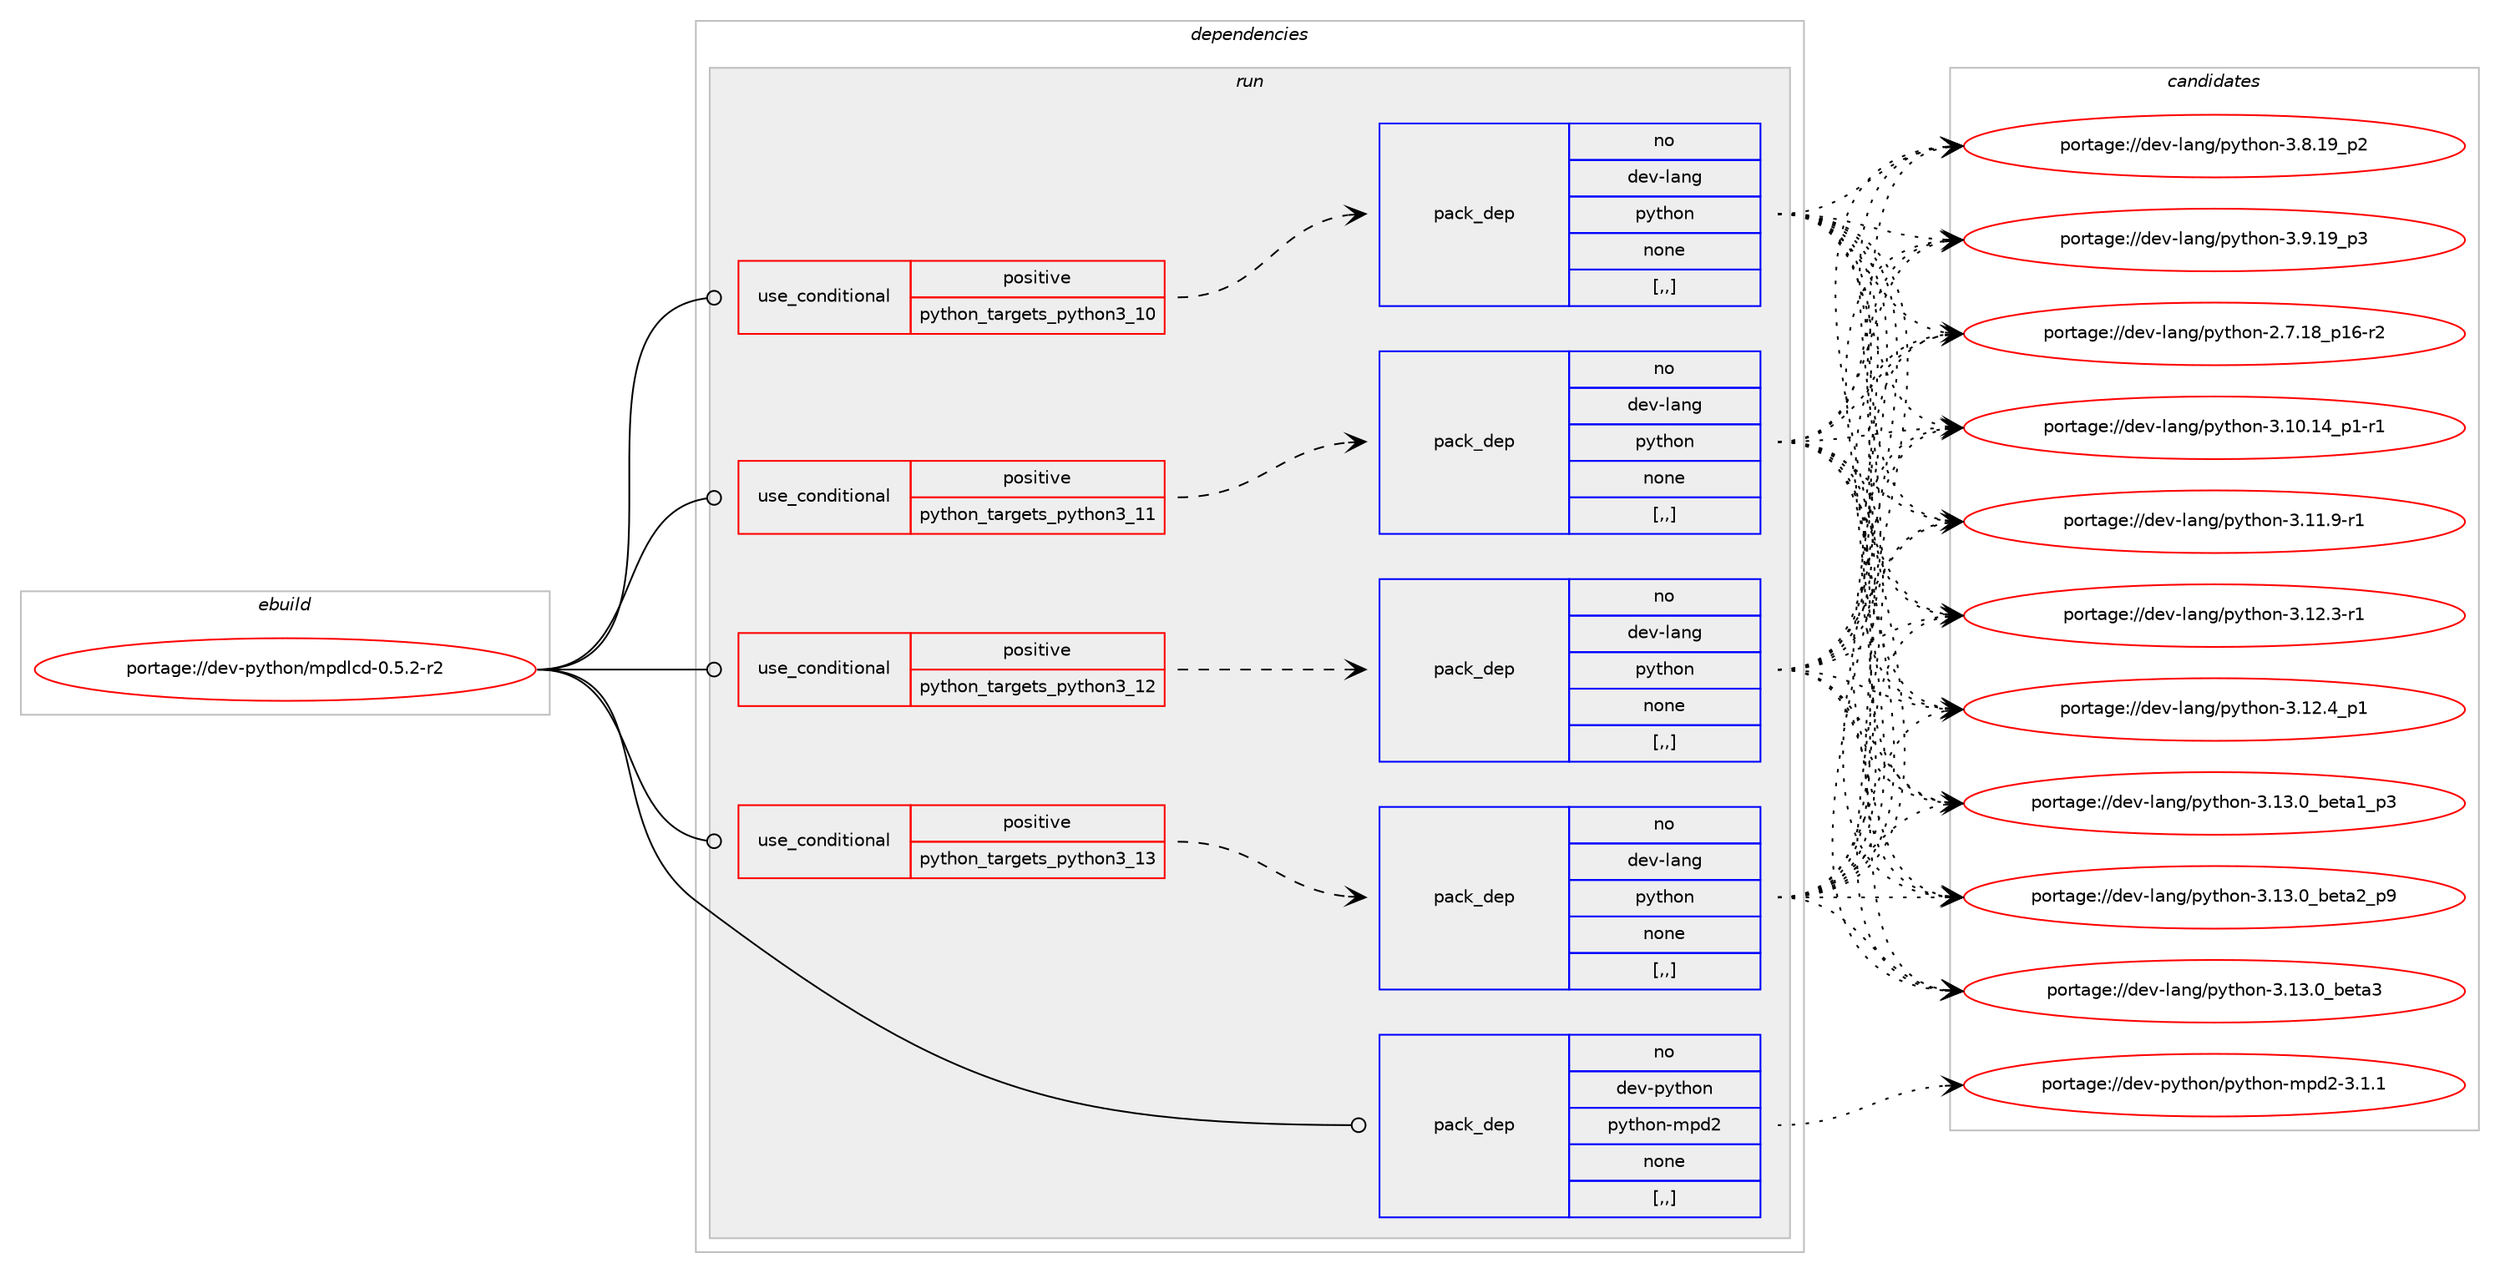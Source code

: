 digraph prolog {

# *************
# Graph options
# *************

newrank=true;
concentrate=true;
compound=true;
graph [rankdir=LR,fontname=Helvetica,fontsize=10,ranksep=1.5];#, ranksep=2.5, nodesep=0.2];
edge  [arrowhead=vee];
node  [fontname=Helvetica,fontsize=10];

# **********
# The ebuild
# **********

subgraph cluster_leftcol {
color=gray;
rank=same;
label=<<i>ebuild</i>>;
id [label="portage://dev-python/mpdlcd-0.5.2-r2", color=red, width=4, href="../dev-python/mpdlcd-0.5.2-r2.svg"];
}

# ****************
# The dependencies
# ****************

subgraph cluster_midcol {
color=gray;
label=<<i>dependencies</i>>;
subgraph cluster_compile {
fillcolor="#eeeeee";
style=filled;
label=<<i>compile</i>>;
}
subgraph cluster_compileandrun {
fillcolor="#eeeeee";
style=filled;
label=<<i>compile and run</i>>;
}
subgraph cluster_run {
fillcolor="#eeeeee";
style=filled;
label=<<i>run</i>>;
subgraph cond34058 {
dependency148449 [label=<<TABLE BORDER="0" CELLBORDER="1" CELLSPACING="0" CELLPADDING="4"><TR><TD ROWSPAN="3" CELLPADDING="10">use_conditional</TD></TR><TR><TD>positive</TD></TR><TR><TD>python_targets_python3_10</TD></TR></TABLE>>, shape=none, color=red];
subgraph pack113176 {
dependency148450 [label=<<TABLE BORDER="0" CELLBORDER="1" CELLSPACING="0" CELLPADDING="4" WIDTH="220"><TR><TD ROWSPAN="6" CELLPADDING="30">pack_dep</TD></TR><TR><TD WIDTH="110">no</TD></TR><TR><TD>dev-lang</TD></TR><TR><TD>python</TD></TR><TR><TD>none</TD></TR><TR><TD>[,,]</TD></TR></TABLE>>, shape=none, color=blue];
}
dependency148449:e -> dependency148450:w [weight=20,style="dashed",arrowhead="vee"];
}
id:e -> dependency148449:w [weight=20,style="solid",arrowhead="odot"];
subgraph cond34059 {
dependency148451 [label=<<TABLE BORDER="0" CELLBORDER="1" CELLSPACING="0" CELLPADDING="4"><TR><TD ROWSPAN="3" CELLPADDING="10">use_conditional</TD></TR><TR><TD>positive</TD></TR><TR><TD>python_targets_python3_11</TD></TR></TABLE>>, shape=none, color=red];
subgraph pack113177 {
dependency148452 [label=<<TABLE BORDER="0" CELLBORDER="1" CELLSPACING="0" CELLPADDING="4" WIDTH="220"><TR><TD ROWSPAN="6" CELLPADDING="30">pack_dep</TD></TR><TR><TD WIDTH="110">no</TD></TR><TR><TD>dev-lang</TD></TR><TR><TD>python</TD></TR><TR><TD>none</TD></TR><TR><TD>[,,]</TD></TR></TABLE>>, shape=none, color=blue];
}
dependency148451:e -> dependency148452:w [weight=20,style="dashed",arrowhead="vee"];
}
id:e -> dependency148451:w [weight=20,style="solid",arrowhead="odot"];
subgraph cond34060 {
dependency148453 [label=<<TABLE BORDER="0" CELLBORDER="1" CELLSPACING="0" CELLPADDING="4"><TR><TD ROWSPAN="3" CELLPADDING="10">use_conditional</TD></TR><TR><TD>positive</TD></TR><TR><TD>python_targets_python3_12</TD></TR></TABLE>>, shape=none, color=red];
subgraph pack113178 {
dependency148454 [label=<<TABLE BORDER="0" CELLBORDER="1" CELLSPACING="0" CELLPADDING="4" WIDTH="220"><TR><TD ROWSPAN="6" CELLPADDING="30">pack_dep</TD></TR><TR><TD WIDTH="110">no</TD></TR><TR><TD>dev-lang</TD></TR><TR><TD>python</TD></TR><TR><TD>none</TD></TR><TR><TD>[,,]</TD></TR></TABLE>>, shape=none, color=blue];
}
dependency148453:e -> dependency148454:w [weight=20,style="dashed",arrowhead="vee"];
}
id:e -> dependency148453:w [weight=20,style="solid",arrowhead="odot"];
subgraph cond34061 {
dependency148455 [label=<<TABLE BORDER="0" CELLBORDER="1" CELLSPACING="0" CELLPADDING="4"><TR><TD ROWSPAN="3" CELLPADDING="10">use_conditional</TD></TR><TR><TD>positive</TD></TR><TR><TD>python_targets_python3_13</TD></TR></TABLE>>, shape=none, color=red];
subgraph pack113179 {
dependency148456 [label=<<TABLE BORDER="0" CELLBORDER="1" CELLSPACING="0" CELLPADDING="4" WIDTH="220"><TR><TD ROWSPAN="6" CELLPADDING="30">pack_dep</TD></TR><TR><TD WIDTH="110">no</TD></TR><TR><TD>dev-lang</TD></TR><TR><TD>python</TD></TR><TR><TD>none</TD></TR><TR><TD>[,,]</TD></TR></TABLE>>, shape=none, color=blue];
}
dependency148455:e -> dependency148456:w [weight=20,style="dashed",arrowhead="vee"];
}
id:e -> dependency148455:w [weight=20,style="solid",arrowhead="odot"];
subgraph pack113180 {
dependency148457 [label=<<TABLE BORDER="0" CELLBORDER="1" CELLSPACING="0" CELLPADDING="4" WIDTH="220"><TR><TD ROWSPAN="6" CELLPADDING="30">pack_dep</TD></TR><TR><TD WIDTH="110">no</TD></TR><TR><TD>dev-python</TD></TR><TR><TD>python-mpd2</TD></TR><TR><TD>none</TD></TR><TR><TD>[,,]</TD></TR></TABLE>>, shape=none, color=blue];
}
id:e -> dependency148457:w [weight=20,style="solid",arrowhead="odot"];
}
}

# **************
# The candidates
# **************

subgraph cluster_choices {
rank=same;
color=gray;
label=<<i>candidates</i>>;

subgraph choice113176 {
color=black;
nodesep=1;
choice100101118451089711010347112121116104111110455046554649569511249544511450 [label="portage://dev-lang/python-2.7.18_p16-r2", color=red, width=4,href="../dev-lang/python-2.7.18_p16-r2.svg"];
choice100101118451089711010347112121116104111110455146494846495295112494511449 [label="portage://dev-lang/python-3.10.14_p1-r1", color=red, width=4,href="../dev-lang/python-3.10.14_p1-r1.svg"];
choice100101118451089711010347112121116104111110455146494946574511449 [label="portage://dev-lang/python-3.11.9-r1", color=red, width=4,href="../dev-lang/python-3.11.9-r1.svg"];
choice100101118451089711010347112121116104111110455146495046514511449 [label="portage://dev-lang/python-3.12.3-r1", color=red, width=4,href="../dev-lang/python-3.12.3-r1.svg"];
choice100101118451089711010347112121116104111110455146495046529511249 [label="portage://dev-lang/python-3.12.4_p1", color=red, width=4,href="../dev-lang/python-3.12.4_p1.svg"];
choice10010111845108971101034711212111610411111045514649514648959810111697499511251 [label="portage://dev-lang/python-3.13.0_beta1_p3", color=red, width=4,href="../dev-lang/python-3.13.0_beta1_p3.svg"];
choice10010111845108971101034711212111610411111045514649514648959810111697509511257 [label="portage://dev-lang/python-3.13.0_beta2_p9", color=red, width=4,href="../dev-lang/python-3.13.0_beta2_p9.svg"];
choice1001011184510897110103471121211161041111104551464951464895981011169751 [label="portage://dev-lang/python-3.13.0_beta3", color=red, width=4,href="../dev-lang/python-3.13.0_beta3.svg"];
choice100101118451089711010347112121116104111110455146564649579511250 [label="portage://dev-lang/python-3.8.19_p2", color=red, width=4,href="../dev-lang/python-3.8.19_p2.svg"];
choice100101118451089711010347112121116104111110455146574649579511251 [label="portage://dev-lang/python-3.9.19_p3", color=red, width=4,href="../dev-lang/python-3.9.19_p3.svg"];
dependency148450:e -> choice100101118451089711010347112121116104111110455046554649569511249544511450:w [style=dotted,weight="100"];
dependency148450:e -> choice100101118451089711010347112121116104111110455146494846495295112494511449:w [style=dotted,weight="100"];
dependency148450:e -> choice100101118451089711010347112121116104111110455146494946574511449:w [style=dotted,weight="100"];
dependency148450:e -> choice100101118451089711010347112121116104111110455146495046514511449:w [style=dotted,weight="100"];
dependency148450:e -> choice100101118451089711010347112121116104111110455146495046529511249:w [style=dotted,weight="100"];
dependency148450:e -> choice10010111845108971101034711212111610411111045514649514648959810111697499511251:w [style=dotted,weight="100"];
dependency148450:e -> choice10010111845108971101034711212111610411111045514649514648959810111697509511257:w [style=dotted,weight="100"];
dependency148450:e -> choice1001011184510897110103471121211161041111104551464951464895981011169751:w [style=dotted,weight="100"];
dependency148450:e -> choice100101118451089711010347112121116104111110455146564649579511250:w [style=dotted,weight="100"];
dependency148450:e -> choice100101118451089711010347112121116104111110455146574649579511251:w [style=dotted,weight="100"];
}
subgraph choice113177 {
color=black;
nodesep=1;
choice100101118451089711010347112121116104111110455046554649569511249544511450 [label="portage://dev-lang/python-2.7.18_p16-r2", color=red, width=4,href="../dev-lang/python-2.7.18_p16-r2.svg"];
choice100101118451089711010347112121116104111110455146494846495295112494511449 [label="portage://dev-lang/python-3.10.14_p1-r1", color=red, width=4,href="../dev-lang/python-3.10.14_p1-r1.svg"];
choice100101118451089711010347112121116104111110455146494946574511449 [label="portage://dev-lang/python-3.11.9-r1", color=red, width=4,href="../dev-lang/python-3.11.9-r1.svg"];
choice100101118451089711010347112121116104111110455146495046514511449 [label="portage://dev-lang/python-3.12.3-r1", color=red, width=4,href="../dev-lang/python-3.12.3-r1.svg"];
choice100101118451089711010347112121116104111110455146495046529511249 [label="portage://dev-lang/python-3.12.4_p1", color=red, width=4,href="../dev-lang/python-3.12.4_p1.svg"];
choice10010111845108971101034711212111610411111045514649514648959810111697499511251 [label="portage://dev-lang/python-3.13.0_beta1_p3", color=red, width=4,href="../dev-lang/python-3.13.0_beta1_p3.svg"];
choice10010111845108971101034711212111610411111045514649514648959810111697509511257 [label="portage://dev-lang/python-3.13.0_beta2_p9", color=red, width=4,href="../dev-lang/python-3.13.0_beta2_p9.svg"];
choice1001011184510897110103471121211161041111104551464951464895981011169751 [label="portage://dev-lang/python-3.13.0_beta3", color=red, width=4,href="../dev-lang/python-3.13.0_beta3.svg"];
choice100101118451089711010347112121116104111110455146564649579511250 [label="portage://dev-lang/python-3.8.19_p2", color=red, width=4,href="../dev-lang/python-3.8.19_p2.svg"];
choice100101118451089711010347112121116104111110455146574649579511251 [label="portage://dev-lang/python-3.9.19_p3", color=red, width=4,href="../dev-lang/python-3.9.19_p3.svg"];
dependency148452:e -> choice100101118451089711010347112121116104111110455046554649569511249544511450:w [style=dotted,weight="100"];
dependency148452:e -> choice100101118451089711010347112121116104111110455146494846495295112494511449:w [style=dotted,weight="100"];
dependency148452:e -> choice100101118451089711010347112121116104111110455146494946574511449:w [style=dotted,weight="100"];
dependency148452:e -> choice100101118451089711010347112121116104111110455146495046514511449:w [style=dotted,weight="100"];
dependency148452:e -> choice100101118451089711010347112121116104111110455146495046529511249:w [style=dotted,weight="100"];
dependency148452:e -> choice10010111845108971101034711212111610411111045514649514648959810111697499511251:w [style=dotted,weight="100"];
dependency148452:e -> choice10010111845108971101034711212111610411111045514649514648959810111697509511257:w [style=dotted,weight="100"];
dependency148452:e -> choice1001011184510897110103471121211161041111104551464951464895981011169751:w [style=dotted,weight="100"];
dependency148452:e -> choice100101118451089711010347112121116104111110455146564649579511250:w [style=dotted,weight="100"];
dependency148452:e -> choice100101118451089711010347112121116104111110455146574649579511251:w [style=dotted,weight="100"];
}
subgraph choice113178 {
color=black;
nodesep=1;
choice100101118451089711010347112121116104111110455046554649569511249544511450 [label="portage://dev-lang/python-2.7.18_p16-r2", color=red, width=4,href="../dev-lang/python-2.7.18_p16-r2.svg"];
choice100101118451089711010347112121116104111110455146494846495295112494511449 [label="portage://dev-lang/python-3.10.14_p1-r1", color=red, width=4,href="../dev-lang/python-3.10.14_p1-r1.svg"];
choice100101118451089711010347112121116104111110455146494946574511449 [label="portage://dev-lang/python-3.11.9-r1", color=red, width=4,href="../dev-lang/python-3.11.9-r1.svg"];
choice100101118451089711010347112121116104111110455146495046514511449 [label="portage://dev-lang/python-3.12.3-r1", color=red, width=4,href="../dev-lang/python-3.12.3-r1.svg"];
choice100101118451089711010347112121116104111110455146495046529511249 [label="portage://dev-lang/python-3.12.4_p1", color=red, width=4,href="../dev-lang/python-3.12.4_p1.svg"];
choice10010111845108971101034711212111610411111045514649514648959810111697499511251 [label="portage://dev-lang/python-3.13.0_beta1_p3", color=red, width=4,href="../dev-lang/python-3.13.0_beta1_p3.svg"];
choice10010111845108971101034711212111610411111045514649514648959810111697509511257 [label="portage://dev-lang/python-3.13.0_beta2_p9", color=red, width=4,href="../dev-lang/python-3.13.0_beta2_p9.svg"];
choice1001011184510897110103471121211161041111104551464951464895981011169751 [label="portage://dev-lang/python-3.13.0_beta3", color=red, width=4,href="../dev-lang/python-3.13.0_beta3.svg"];
choice100101118451089711010347112121116104111110455146564649579511250 [label="portage://dev-lang/python-3.8.19_p2", color=red, width=4,href="../dev-lang/python-3.8.19_p2.svg"];
choice100101118451089711010347112121116104111110455146574649579511251 [label="portage://dev-lang/python-3.9.19_p3", color=red, width=4,href="../dev-lang/python-3.9.19_p3.svg"];
dependency148454:e -> choice100101118451089711010347112121116104111110455046554649569511249544511450:w [style=dotted,weight="100"];
dependency148454:e -> choice100101118451089711010347112121116104111110455146494846495295112494511449:w [style=dotted,weight="100"];
dependency148454:e -> choice100101118451089711010347112121116104111110455146494946574511449:w [style=dotted,weight="100"];
dependency148454:e -> choice100101118451089711010347112121116104111110455146495046514511449:w [style=dotted,weight="100"];
dependency148454:e -> choice100101118451089711010347112121116104111110455146495046529511249:w [style=dotted,weight="100"];
dependency148454:e -> choice10010111845108971101034711212111610411111045514649514648959810111697499511251:w [style=dotted,weight="100"];
dependency148454:e -> choice10010111845108971101034711212111610411111045514649514648959810111697509511257:w [style=dotted,weight="100"];
dependency148454:e -> choice1001011184510897110103471121211161041111104551464951464895981011169751:w [style=dotted,weight="100"];
dependency148454:e -> choice100101118451089711010347112121116104111110455146564649579511250:w [style=dotted,weight="100"];
dependency148454:e -> choice100101118451089711010347112121116104111110455146574649579511251:w [style=dotted,weight="100"];
}
subgraph choice113179 {
color=black;
nodesep=1;
choice100101118451089711010347112121116104111110455046554649569511249544511450 [label="portage://dev-lang/python-2.7.18_p16-r2", color=red, width=4,href="../dev-lang/python-2.7.18_p16-r2.svg"];
choice100101118451089711010347112121116104111110455146494846495295112494511449 [label="portage://dev-lang/python-3.10.14_p1-r1", color=red, width=4,href="../dev-lang/python-3.10.14_p1-r1.svg"];
choice100101118451089711010347112121116104111110455146494946574511449 [label="portage://dev-lang/python-3.11.9-r1", color=red, width=4,href="../dev-lang/python-3.11.9-r1.svg"];
choice100101118451089711010347112121116104111110455146495046514511449 [label="portage://dev-lang/python-3.12.3-r1", color=red, width=4,href="../dev-lang/python-3.12.3-r1.svg"];
choice100101118451089711010347112121116104111110455146495046529511249 [label="portage://dev-lang/python-3.12.4_p1", color=red, width=4,href="../dev-lang/python-3.12.4_p1.svg"];
choice10010111845108971101034711212111610411111045514649514648959810111697499511251 [label="portage://dev-lang/python-3.13.0_beta1_p3", color=red, width=4,href="../dev-lang/python-3.13.0_beta1_p3.svg"];
choice10010111845108971101034711212111610411111045514649514648959810111697509511257 [label="portage://dev-lang/python-3.13.0_beta2_p9", color=red, width=4,href="../dev-lang/python-3.13.0_beta2_p9.svg"];
choice1001011184510897110103471121211161041111104551464951464895981011169751 [label="portage://dev-lang/python-3.13.0_beta3", color=red, width=4,href="../dev-lang/python-3.13.0_beta3.svg"];
choice100101118451089711010347112121116104111110455146564649579511250 [label="portage://dev-lang/python-3.8.19_p2", color=red, width=4,href="../dev-lang/python-3.8.19_p2.svg"];
choice100101118451089711010347112121116104111110455146574649579511251 [label="portage://dev-lang/python-3.9.19_p3", color=red, width=4,href="../dev-lang/python-3.9.19_p3.svg"];
dependency148456:e -> choice100101118451089711010347112121116104111110455046554649569511249544511450:w [style=dotted,weight="100"];
dependency148456:e -> choice100101118451089711010347112121116104111110455146494846495295112494511449:w [style=dotted,weight="100"];
dependency148456:e -> choice100101118451089711010347112121116104111110455146494946574511449:w [style=dotted,weight="100"];
dependency148456:e -> choice100101118451089711010347112121116104111110455146495046514511449:w [style=dotted,weight="100"];
dependency148456:e -> choice100101118451089711010347112121116104111110455146495046529511249:w [style=dotted,weight="100"];
dependency148456:e -> choice10010111845108971101034711212111610411111045514649514648959810111697499511251:w [style=dotted,weight="100"];
dependency148456:e -> choice10010111845108971101034711212111610411111045514649514648959810111697509511257:w [style=dotted,weight="100"];
dependency148456:e -> choice1001011184510897110103471121211161041111104551464951464895981011169751:w [style=dotted,weight="100"];
dependency148456:e -> choice100101118451089711010347112121116104111110455146564649579511250:w [style=dotted,weight="100"];
dependency148456:e -> choice100101118451089711010347112121116104111110455146574649579511251:w [style=dotted,weight="100"];
}
subgraph choice113180 {
color=black;
nodesep=1;
choice10010111845112121116104111110471121211161041111104510911210050455146494649 [label="portage://dev-python/python-mpd2-3.1.1", color=red, width=4,href="../dev-python/python-mpd2-3.1.1.svg"];
dependency148457:e -> choice10010111845112121116104111110471121211161041111104510911210050455146494649:w [style=dotted,weight="100"];
}
}

}
